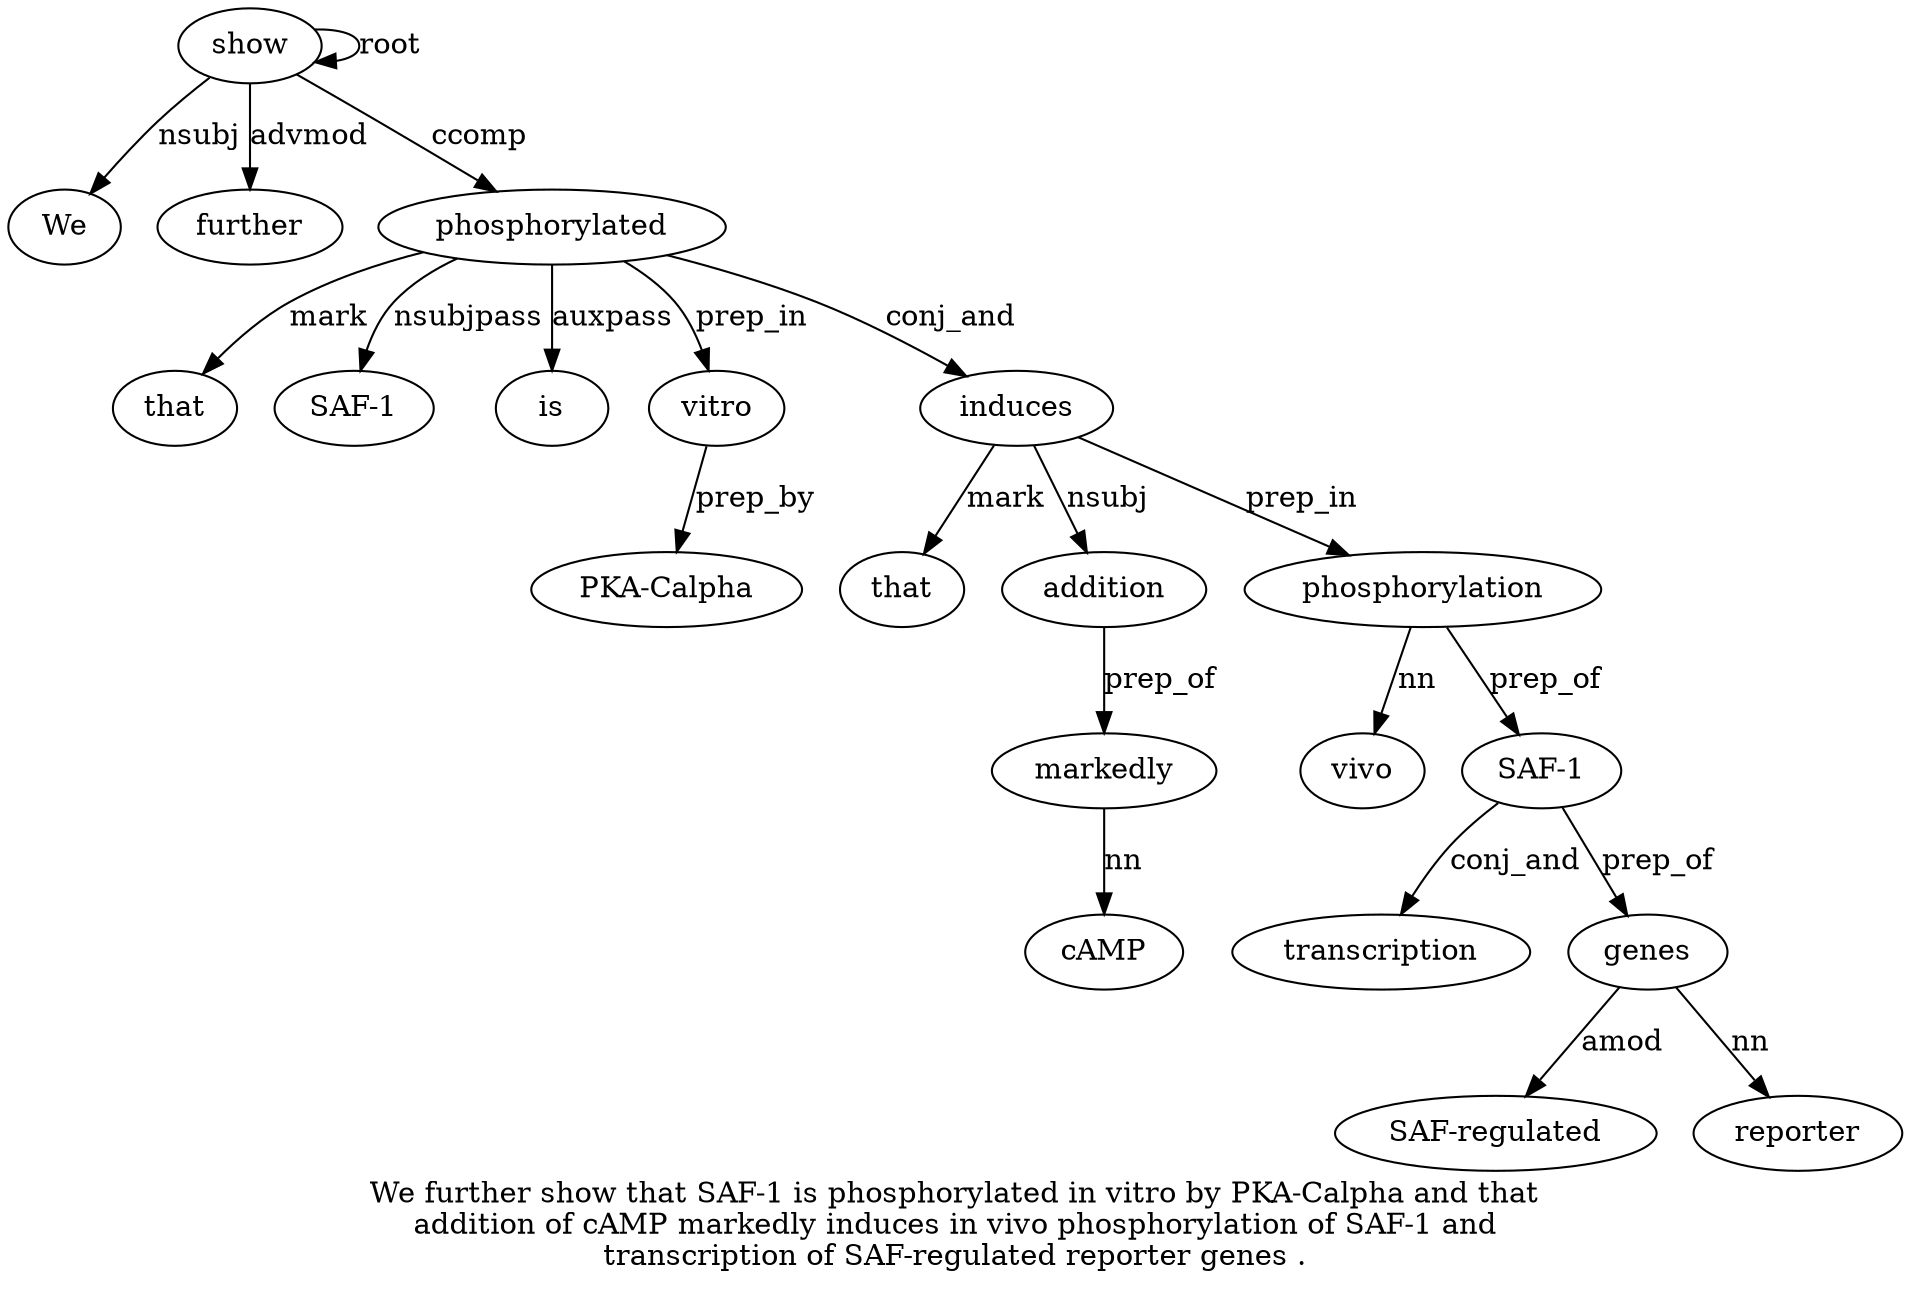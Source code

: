 digraph "We further show that SAF-1 is phosphorylated in vitro by PKA-Calpha and that addition of cAMP markedly induces in vivo phosphorylation of SAF-1 and transcription of SAF-regulated reporter genes ." {
label="We further show that SAF-1 is phosphorylated in vitro by PKA-Calpha and that
addition of cAMP markedly induces in vivo phosphorylation of SAF-1 and
transcription of SAF-regulated reporter genes .";
show3 [style=filled, fillcolor=white, label=show];
We1 [style=filled, fillcolor=white, label=We];
show3 -> We1  [label=nsubj];
further2 [style=filled, fillcolor=white, label=further];
show3 -> further2  [label=advmod];
show3 -> show3  [label=root];
phosphorylated7 [style=filled, fillcolor=white, label=phosphorylated];
that4 [style=filled, fillcolor=white, label=that];
phosphorylated7 -> that4  [label=mark];
"SAF-15" [style=filled, fillcolor=white, label="SAF-1"];
phosphorylated7 -> "SAF-15"  [label=nsubjpass];
is6 [style=filled, fillcolor=white, label=is];
phosphorylated7 -> is6  [label=auxpass];
show3 -> phosphorylated7  [label=ccomp];
vitro9 [style=filled, fillcolor=white, label=vitro];
phosphorylated7 -> vitro9  [label=prep_in];
"PKA-Calpha11" [style=filled, fillcolor=white, label="PKA-Calpha"];
vitro9 -> "PKA-Calpha11"  [label=prep_by];
induces18 [style=filled, fillcolor=white, label=induces];
that13 [style=filled, fillcolor=white, label=that];
induces18 -> that13  [label=mark];
addition14 [style=filled, fillcolor=white, label=addition];
induces18 -> addition14  [label=nsubj];
markedly17 [style=filled, fillcolor=white, label=markedly];
cAMP16 [style=filled, fillcolor=white, label=cAMP];
markedly17 -> cAMP16  [label=nn];
addition14 -> markedly17  [label=prep_of];
phosphorylated7 -> induces18  [label=conj_and];
phosphorylation21 [style=filled, fillcolor=white, label=phosphorylation];
vivo20 [style=filled, fillcolor=white, label=vivo];
phosphorylation21 -> vivo20  [label=nn];
induces18 -> phosphorylation21  [label=prep_in];
"SAF-123" [style=filled, fillcolor=white, label="SAF-1"];
phosphorylation21 -> "SAF-123"  [label=prep_of];
transcription25 [style=filled, fillcolor=white, label=transcription];
"SAF-123" -> transcription25  [label=conj_and];
genes29 [style=filled, fillcolor=white, label=genes];
"SAF-regulated27" [style=filled, fillcolor=white, label="SAF-regulated"];
genes29 -> "SAF-regulated27"  [label=amod];
reporter28 [style=filled, fillcolor=white, label=reporter];
genes29 -> reporter28  [label=nn];
"SAF-123" -> genes29  [label=prep_of];
}
